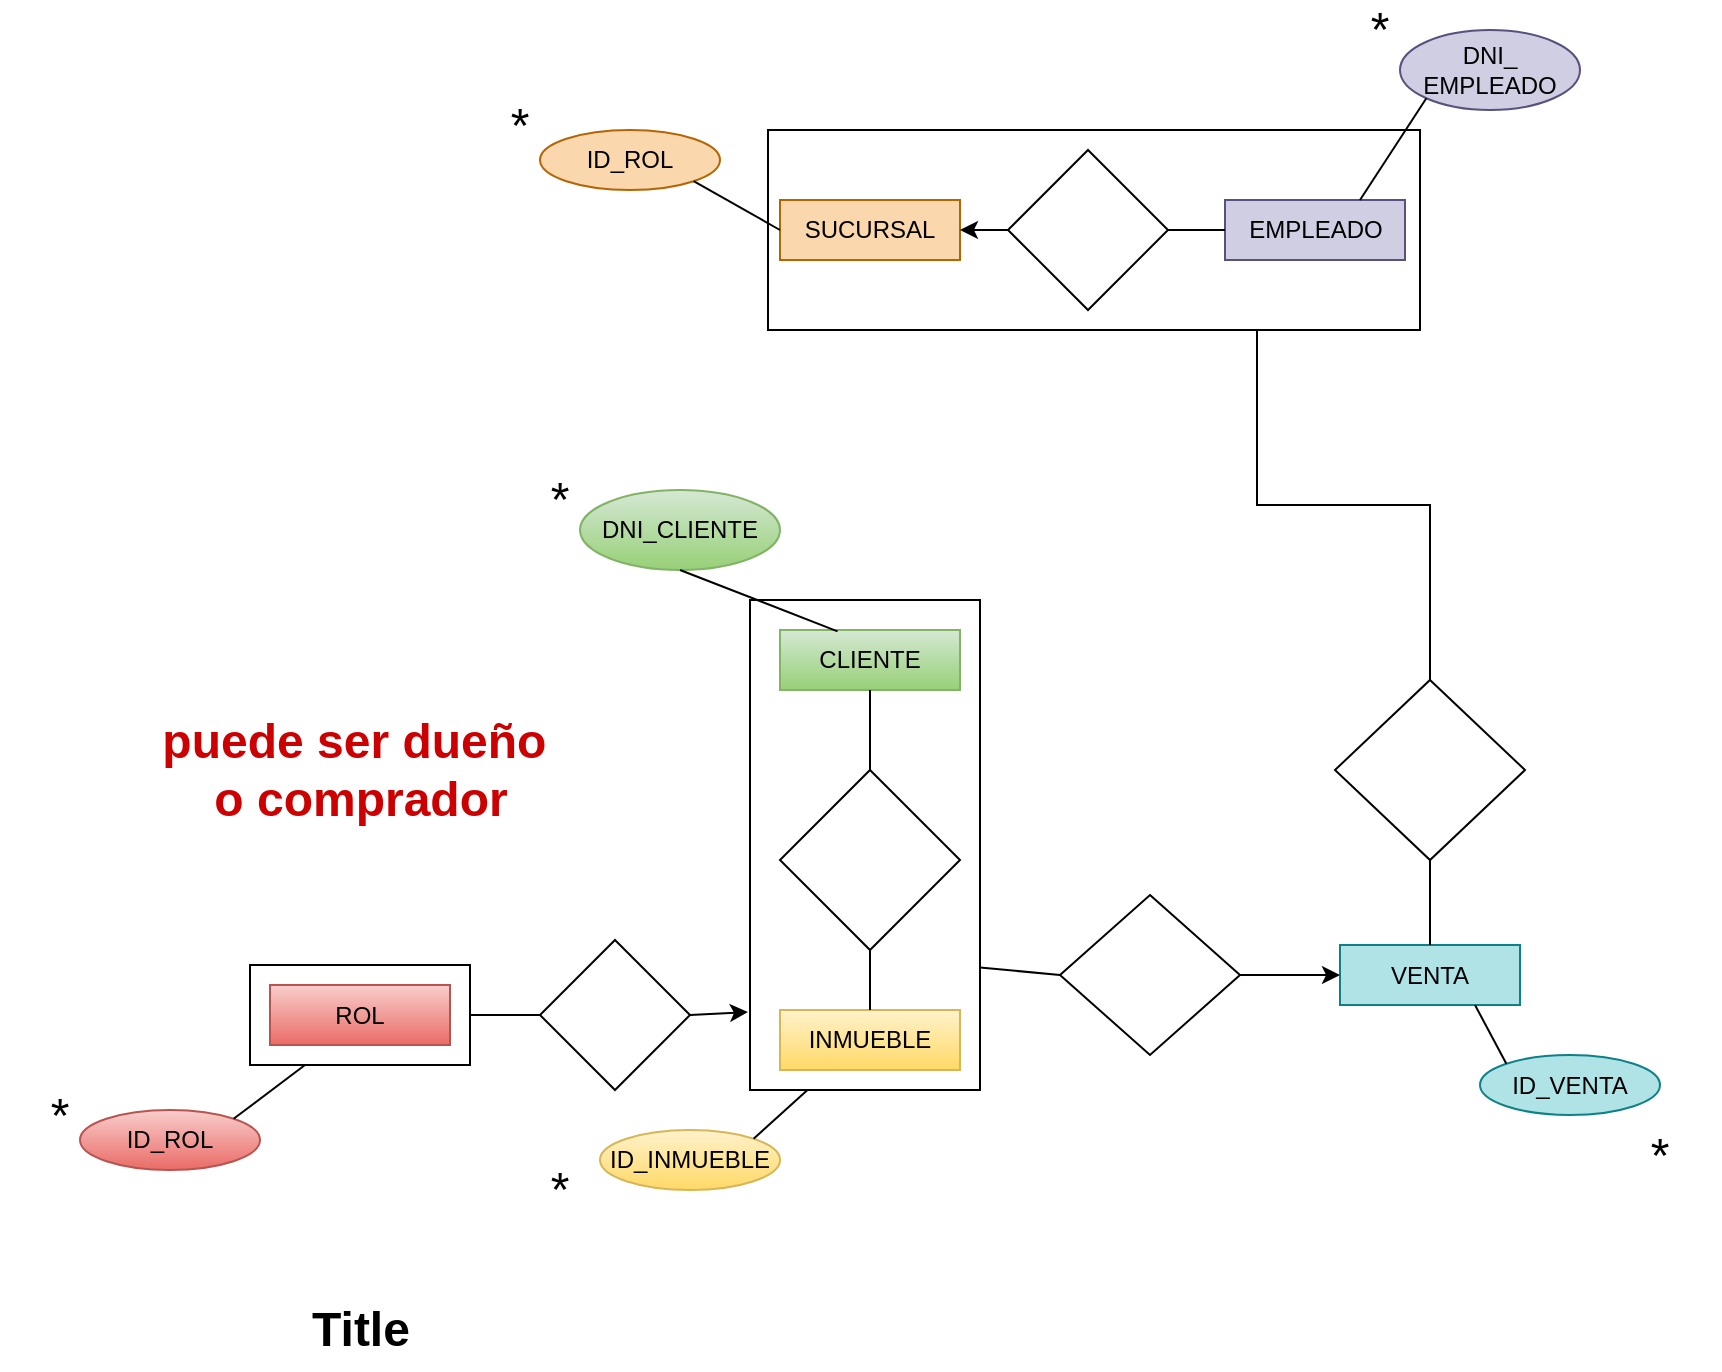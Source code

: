 <mxfile version="24.7.8">
  <diagram name="Página-1" id="NNj3vgyOJPFBUI3p8XEc">
    <mxGraphModel dx="2261" dy="2013" grid="1" gridSize="10" guides="1" tooltips="1" connect="1" arrows="1" fold="1" page="1" pageScale="1" pageWidth="827" pageHeight="1169" math="0" shadow="0">
      <root>
        <mxCell id="0" />
        <mxCell id="1" parent="0" />
        <mxCell id="MPRieVsxkrIZF0ktZkBW-8" value="" style="rounded=0;whiteSpace=wrap;html=1;direction=south;" vertex="1" parent="1">
          <mxGeometry x="35" y="367.5" width="110" height="50" as="geometry" />
        </mxCell>
        <mxCell id="HIk1WO-elueAQoqG-h1J-2" value="" style="rounded=0;whiteSpace=wrap;html=1;" parent="1" vertex="1">
          <mxGeometry x="294" y="-50" width="326" height="100" as="geometry" />
        </mxCell>
        <mxCell id="zj0xup-f8QQQgsx-p5lP-6" value="" style="rounded=0;whiteSpace=wrap;html=1;" parent="1" vertex="1">
          <mxGeometry x="285" y="185" width="115" height="245" as="geometry" />
        </mxCell>
        <mxCell id="zj0xup-f8QQQgsx-p5lP-1" value="&lt;font color=&quot;#000000&quot;&gt;CLIENTE&lt;/font&gt;" style="rounded=0;whiteSpace=wrap;html=1;fillColor=#d5e8d4;strokeColor=#82b366;gradientColor=#97d077;" parent="1" vertex="1">
          <mxGeometry x="300" y="200" width="90" height="30" as="geometry" />
        </mxCell>
        <mxCell id="zj0xup-f8QQQgsx-p5lP-2" value="&lt;font color=&quot;#000000&quot;&gt;INMUEBLE&lt;/font&gt;" style="rounded=0;whiteSpace=wrap;html=1;fillColor=#fff2cc;strokeColor=#d6b656;gradientColor=#ffd966;" parent="1" vertex="1">
          <mxGeometry x="300" y="390" width="90" height="30" as="geometry" />
        </mxCell>
        <mxCell id="zj0xup-f8QQQgsx-p5lP-3" value="" style="rhombus;whiteSpace=wrap;html=1;" parent="1" vertex="1">
          <mxGeometry x="300" y="270" width="90" height="90" as="geometry" />
        </mxCell>
        <mxCell id="zj0xup-f8QQQgsx-p5lP-4" value="" style="endArrow=none;html=1;rounded=0;entryX=0.5;entryY=1;entryDx=0;entryDy=0;exitX=0.5;exitY=0;exitDx=0;exitDy=0;" parent="1" source="zj0xup-f8QQQgsx-p5lP-2" target="zj0xup-f8QQQgsx-p5lP-3" edge="1">
          <mxGeometry width="50" height="50" relative="1" as="geometry">
            <mxPoint x="180" y="460" as="sourcePoint" />
            <mxPoint x="230" y="410" as="targetPoint" />
          </mxGeometry>
        </mxCell>
        <mxCell id="zj0xup-f8QQQgsx-p5lP-7" value="&lt;font color=&quot;#000000&quot;&gt;VENTA&lt;/font&gt;" style="rounded=0;whiteSpace=wrap;html=1;fillColor=#b0e3e6;strokeColor=#0e8088;" parent="1" vertex="1">
          <mxGeometry x="580" y="357.5" width="90" height="30" as="geometry" />
        </mxCell>
        <mxCell id="zj0xup-f8QQQgsx-p5lP-8" value="" style="rhombus;whiteSpace=wrap;html=1;" parent="1" vertex="1">
          <mxGeometry x="440" y="332.5" width="90" height="80" as="geometry" />
        </mxCell>
        <mxCell id="zj0xup-f8QQQgsx-p5lP-10" value="" style="endArrow=classic;html=1;rounded=0;entryX=0;entryY=0.5;entryDx=0;entryDy=0;" parent="1" source="zj0xup-f8QQQgsx-p5lP-8" target="zj0xup-f8QQQgsx-p5lP-7" edge="1">
          <mxGeometry width="50" height="50" relative="1" as="geometry">
            <mxPoint x="490" y="450" as="sourcePoint" />
            <mxPoint x="540" y="400" as="targetPoint" />
          </mxGeometry>
        </mxCell>
        <mxCell id="zj0xup-f8QQQgsx-p5lP-14" value="&lt;font color=&quot;#000000&quot;&gt;EMPLEADO&lt;/font&gt;" style="rounded=0;whiteSpace=wrap;html=1;fillColor=#d0cee2;strokeColor=#56517e;" parent="1" vertex="1">
          <mxGeometry x="522.5" y="-15" width="90" height="30" as="geometry" />
        </mxCell>
        <mxCell id="zj0xup-f8QQQgsx-p5lP-19" value="&lt;font color=&quot;#000000&quot;&gt;SUCURSAL&lt;/font&gt;" style="rounded=0;whiteSpace=wrap;html=1;fillColor=#fad7ac;strokeColor=#b46504;" parent="1" vertex="1">
          <mxGeometry x="300" y="-15" width="90" height="30" as="geometry" />
        </mxCell>
        <mxCell id="zj0xup-f8QQQgsx-p5lP-24" value="" style="rhombus;whiteSpace=wrap;html=1;" parent="1" vertex="1">
          <mxGeometry x="414" y="-40" width="80" height="80" as="geometry" />
        </mxCell>
        <mxCell id="zj0xup-f8QQQgsx-p5lP-26" value="" style="endArrow=none;html=1;rounded=0;entryX=0;entryY=0.5;entryDx=0;entryDy=0;exitX=1;exitY=0.5;exitDx=0;exitDy=0;" parent="1" source="zj0xup-f8QQQgsx-p5lP-24" target="zj0xup-f8QQQgsx-p5lP-14" edge="1">
          <mxGeometry width="50" height="50" relative="1" as="geometry">
            <mxPoint x="460" y="130" as="sourcePoint" />
            <mxPoint x="510" y="80" as="targetPoint" />
          </mxGeometry>
        </mxCell>
        <mxCell id="zj0xup-f8QQQgsx-p5lP-27" value="" style="endArrow=classic;html=1;rounded=0;entryX=1;entryY=0.5;entryDx=0;entryDy=0;exitX=0;exitY=0.5;exitDx=0;exitDy=0;" parent="1" source="zj0xup-f8QQQgsx-p5lP-24" target="zj0xup-f8QQQgsx-p5lP-19" edge="1">
          <mxGeometry width="50" height="50" relative="1" as="geometry">
            <mxPoint x="370" y="90" as="sourcePoint" />
            <mxPoint x="420" y="40" as="targetPoint" />
          </mxGeometry>
        </mxCell>
        <mxCell id="uog67UMfGlllpVVWLBfc-1" value="" style="rhombus;whiteSpace=wrap;html=1;" parent="1" vertex="1">
          <mxGeometry x="180" y="355" width="75" height="75" as="geometry" />
        </mxCell>
        <mxCell id="uog67UMfGlllpVVWLBfc-2" value="&lt;font color=&quot;#000000&quot;&gt;ROL&lt;/font&gt;" style="rounded=0;whiteSpace=wrap;html=1;fillColor=#f8cecc;strokeColor=#b85450;gradientColor=#ea6b66;" parent="1" vertex="1">
          <mxGeometry x="45" y="377.5" width="90" height="30" as="geometry" />
        </mxCell>
        <mxCell id="uog67UMfGlllpVVWLBfc-13" value="&lt;font color=&quot;#cc0000&quot;&gt;puede ser dueño&amp;nbsp;&lt;/font&gt;&lt;div&gt;&lt;font color=&quot;#cc0000&quot;&gt;o comprador&lt;/font&gt;&lt;/div&gt;" style="text;strokeColor=none;fillColor=none;html=1;fontSize=24;fontStyle=1;verticalAlign=middle;align=center;" parent="1" vertex="1">
          <mxGeometry x="-15" y="250" width="210" height="40" as="geometry" />
        </mxCell>
        <mxCell id="uog67UMfGlllpVVWLBfc-14" value="" style="rhombus;whiteSpace=wrap;html=1;" parent="1" vertex="1">
          <mxGeometry x="577.5" y="225" width="95" height="90" as="geometry" />
        </mxCell>
        <mxCell id="HIk1WO-elueAQoqG-h1J-1" value="" style="endArrow=none;html=1;rounded=0;entryX=0.5;entryY=1;entryDx=0;entryDy=0;exitX=0.5;exitY=0;exitDx=0;exitDy=0;" parent="1" source="zj0xup-f8QQQgsx-p5lP-7" target="uog67UMfGlllpVVWLBfc-14" edge="1">
          <mxGeometry width="50" height="50" relative="1" as="geometry">
            <mxPoint x="490" y="320" as="sourcePoint" />
            <mxPoint x="540" y="270" as="targetPoint" />
          </mxGeometry>
        </mxCell>
        <mxCell id="HIk1WO-elueAQoqG-h1J-3" value="" style="endArrow=none;html=1;rounded=0;entryX=0.75;entryY=1;entryDx=0;entryDy=0;exitX=0.5;exitY=0;exitDx=0;exitDy=0;edgeStyle=orthogonalEdgeStyle;" parent="1" source="uog67UMfGlllpVVWLBfc-14" target="HIk1WO-elueAQoqG-h1J-2" edge="1">
          <mxGeometry width="50" height="50" relative="1" as="geometry">
            <mxPoint x="520" y="160" as="sourcePoint" />
            <mxPoint x="570" y="110" as="targetPoint" />
          </mxGeometry>
        </mxCell>
        <mxCell id="_sDwnU4jXvjSTcjaool8-1" value="Title" style="text;strokeColor=none;fillColor=none;html=1;fontSize=24;fontStyle=1;verticalAlign=middle;align=center;" parent="1" vertex="1">
          <mxGeometry x="40" y="530" width="100" height="40" as="geometry" />
        </mxCell>
        <mxCell id="_sDwnU4jXvjSTcjaool8-2" value="&lt;font color=&quot;#000000&quot;&gt;DNI_CLIENTE&lt;/font&gt;" style="ellipse;whiteSpace=wrap;html=1;fillColor=#d5e8d4;strokeColor=#82b366;gradientColor=#97d077;" parent="1" vertex="1">
          <mxGeometry x="200" y="130" width="100" height="40" as="geometry" />
        </mxCell>
        <mxCell id="_sDwnU4jXvjSTcjaool8-3" value="&lt;font style=&quot;font-size: 24px;&quot;&gt;*&lt;/font&gt;" style="text;html=1;align=center;verticalAlign=middle;whiteSpace=wrap;rounded=0;" parent="1" vertex="1">
          <mxGeometry x="160" y="120" width="60" height="30" as="geometry" />
        </mxCell>
        <mxCell id="_sDwnU4jXvjSTcjaool8-4" value="" style="endArrow=none;html=1;rounded=0;entryX=0.5;entryY=1;entryDx=0;entryDy=0;exitX=0.32;exitY=0.022;exitDx=0;exitDy=0;exitPerimeter=0;" parent="1" source="zj0xup-f8QQQgsx-p5lP-1" target="_sDwnU4jXvjSTcjaool8-2" edge="1">
          <mxGeometry width="50" height="50" relative="1" as="geometry">
            <mxPoint x="180" y="250" as="sourcePoint" />
            <mxPoint x="230" y="200" as="targetPoint" />
          </mxGeometry>
        </mxCell>
        <mxCell id="_sDwnU4jXvjSTcjaool8-5" value="&lt;font color=&quot;#000000&quot;&gt;ID_INMUEBLE&lt;/font&gt;" style="ellipse;whiteSpace=wrap;html=1;fillColor=#fff2cc;strokeColor=#d6b656;gradientColor=#ffd966;" parent="1" vertex="1">
          <mxGeometry x="210" y="450" width="90" height="30" as="geometry" />
        </mxCell>
        <mxCell id="_sDwnU4jXvjSTcjaool8-6" value="&lt;font style=&quot;font-size: 24px;&quot;&gt;*&lt;/font&gt;" style="text;html=1;align=center;verticalAlign=middle;whiteSpace=wrap;rounded=0;" parent="1" vertex="1">
          <mxGeometry x="160" y="470" width="60" height="20" as="geometry" />
        </mxCell>
        <mxCell id="_sDwnU4jXvjSTcjaool8-7" value="" style="endArrow=none;html=1;rounded=0;exitX=1;exitY=0;exitDx=0;exitDy=0;entryX=0.25;entryY=1;entryDx=0;entryDy=0;" parent="1" source="_sDwnU4jXvjSTcjaool8-5" target="zj0xup-f8QQQgsx-p5lP-6" edge="1">
          <mxGeometry width="50" height="50" relative="1" as="geometry">
            <mxPoint x="360" y="540" as="sourcePoint" />
            <mxPoint x="410" y="490" as="targetPoint" />
          </mxGeometry>
        </mxCell>
        <mxCell id="_sDwnU4jXvjSTcjaool8-8" value="&lt;font color=&quot;#000000&quot;&gt;ID_ROL&lt;/font&gt;" style="ellipse;whiteSpace=wrap;html=1;fillColor=#f8cecc;strokeColor=#b85450;gradientColor=#ea6b66;" parent="1" vertex="1">
          <mxGeometry x="-50" y="440" width="90" height="30" as="geometry" />
        </mxCell>
        <mxCell id="_sDwnU4jXvjSTcjaool8-9" value="&lt;font style=&quot;font-size: 24px;&quot;&gt;*&lt;/font&gt;" style="text;html=1;align=center;verticalAlign=middle;whiteSpace=wrap;rounded=0;" parent="1" vertex="1">
          <mxGeometry x="-90" y="432.5" width="60" height="20" as="geometry" />
        </mxCell>
        <mxCell id="_sDwnU4jXvjSTcjaool8-10" value="" style="endArrow=none;html=1;rounded=0;entryX=1;entryY=0.75;entryDx=0;entryDy=0;exitX=1;exitY=0;exitDx=0;exitDy=0;" parent="1" source="_sDwnU4jXvjSTcjaool8-8" target="MPRieVsxkrIZF0ktZkBW-8" edge="1">
          <mxGeometry width="50" height="50" relative="1" as="geometry">
            <mxPoint x="-160" y="500" as="sourcePoint" />
            <mxPoint x="-110" y="450" as="targetPoint" />
          </mxGeometry>
        </mxCell>
        <mxCell id="_sDwnU4jXvjSTcjaool8-11" value="&lt;font color=&quot;#000000&quot;&gt;ID_VENTA&lt;/font&gt;" style="ellipse;whiteSpace=wrap;html=1;fillColor=#b0e3e6;strokeColor=#0e8088;" parent="1" vertex="1">
          <mxGeometry x="650" y="412.5" width="90" height="30" as="geometry" />
        </mxCell>
        <mxCell id="_sDwnU4jXvjSTcjaool8-12" value="&lt;font style=&quot;font-size: 24px;&quot;&gt;*&lt;/font&gt;" style="text;html=1;align=center;verticalAlign=middle;whiteSpace=wrap;rounded=0;" parent="1" vertex="1">
          <mxGeometry x="710" y="452.5" width="60" height="20" as="geometry" />
        </mxCell>
        <mxCell id="_sDwnU4jXvjSTcjaool8-13" value="" style="endArrow=none;html=1;rounded=0;entryX=0.75;entryY=1;entryDx=0;entryDy=0;exitX=0;exitY=0;exitDx=0;exitDy=0;" parent="1" source="_sDwnU4jXvjSTcjaool8-11" target="zj0xup-f8QQQgsx-p5lP-7" edge="1">
          <mxGeometry width="50" height="50" relative="1" as="geometry">
            <mxPoint x="540" y="520" as="sourcePoint" />
            <mxPoint x="590" y="470" as="targetPoint" />
          </mxGeometry>
        </mxCell>
        <mxCell id="_sDwnU4jXvjSTcjaool8-14" value="&lt;font color=&quot;#000000&quot;&gt;DNI_&lt;/font&gt;&lt;div&gt;&lt;font color=&quot;#000000&quot;&gt;EMPLEADO&lt;/font&gt;&lt;/div&gt;" style="ellipse;whiteSpace=wrap;html=1;fillColor=#d0cee2;strokeColor=#56517e;" parent="1" vertex="1">
          <mxGeometry x="610" y="-100" width="90" height="40" as="geometry" />
        </mxCell>
        <mxCell id="_sDwnU4jXvjSTcjaool8-15" value="" style="endArrow=none;html=1;rounded=0;entryX=0;entryY=1;entryDx=0;entryDy=0;exitX=0.75;exitY=0;exitDx=0;exitDy=0;" parent="1" source="zj0xup-f8QQQgsx-p5lP-14" target="_sDwnU4jXvjSTcjaool8-14" edge="1">
          <mxGeometry width="50" height="50" relative="1" as="geometry">
            <mxPoint x="516.5" y="-50" as="sourcePoint" />
            <mxPoint x="566.5" y="-100" as="targetPoint" />
          </mxGeometry>
        </mxCell>
        <mxCell id="_sDwnU4jXvjSTcjaool8-16" value="&lt;font style=&quot;font-size: 24px;&quot;&gt;*&lt;/font&gt;" style="text;html=1;align=center;verticalAlign=middle;whiteSpace=wrap;rounded=0;" parent="1" vertex="1">
          <mxGeometry x="570" y="-110" width="60" height="20" as="geometry" />
        </mxCell>
        <mxCell id="_sDwnU4jXvjSTcjaool8-17" value="&lt;font color=&quot;#000000&quot;&gt;ID_ROL&lt;/font&gt;" style="ellipse;whiteSpace=wrap;html=1;fillColor=#fad7ac;strokeColor=#b46504;" parent="1" vertex="1">
          <mxGeometry x="180" y="-50" width="90" height="30" as="geometry" />
        </mxCell>
        <mxCell id="_sDwnU4jXvjSTcjaool8-18" value="&lt;font style=&quot;font-size: 24px;&quot;&gt;*&lt;/font&gt;" style="text;html=1;align=center;verticalAlign=middle;whiteSpace=wrap;rounded=0;" parent="1" vertex="1">
          <mxGeometry x="160" y="-70" width="20" height="35" as="geometry" />
        </mxCell>
        <mxCell id="_sDwnU4jXvjSTcjaool8-19" value="" style="endArrow=none;html=1;rounded=0;exitX=0;exitY=0.5;exitDx=0;exitDy=0;entryX=1;entryY=1;entryDx=0;entryDy=0;" parent="1" source="zj0xup-f8QQQgsx-p5lP-19" target="_sDwnU4jXvjSTcjaool8-17" edge="1">
          <mxGeometry width="50" height="50" relative="1" as="geometry">
            <mxPoint x="80" y="90" as="sourcePoint" />
            <mxPoint x="130" y="40" as="targetPoint" />
          </mxGeometry>
        </mxCell>
        <mxCell id="MPRieVsxkrIZF0ktZkBW-3" value="" style="endArrow=none;html=1;rounded=0;entryX=0.5;entryY=0;entryDx=0;entryDy=0;exitX=0.5;exitY=1;exitDx=0;exitDy=0;" edge="1" parent="1" source="zj0xup-f8QQQgsx-p5lP-1" target="zj0xup-f8QQQgsx-p5lP-3">
          <mxGeometry width="50" height="50" relative="1" as="geometry">
            <mxPoint x="290" y="290" as="sourcePoint" />
            <mxPoint x="340" y="240" as="targetPoint" />
          </mxGeometry>
        </mxCell>
        <mxCell id="MPRieVsxkrIZF0ktZkBW-5" value="" style="endArrow=none;html=1;rounded=0;entryX=0;entryY=0.5;entryDx=0;entryDy=0;exitX=1;exitY=0.75;exitDx=0;exitDy=0;" edge="1" parent="1" source="zj0xup-f8QQQgsx-p5lP-6" target="zj0xup-f8QQQgsx-p5lP-8">
          <mxGeometry width="50" height="50" relative="1" as="geometry">
            <mxPoint x="430" y="610" as="sourcePoint" />
            <mxPoint x="480" y="560" as="targetPoint" />
          </mxGeometry>
        </mxCell>
        <mxCell id="MPRieVsxkrIZF0ktZkBW-6" value="" style="endArrow=classic;html=1;rounded=0;entryX=-0.009;entryY=0.841;entryDx=0;entryDy=0;entryPerimeter=0;exitX=1;exitY=0.5;exitDx=0;exitDy=0;" edge="1" parent="1" source="uog67UMfGlllpVVWLBfc-1" target="zj0xup-f8QQQgsx-p5lP-6">
          <mxGeometry width="50" height="50" relative="1" as="geometry">
            <mxPoint x="110" y="500" as="sourcePoint" />
            <mxPoint x="280" y="410" as="targetPoint" />
          </mxGeometry>
        </mxCell>
        <mxCell id="MPRieVsxkrIZF0ktZkBW-7" value="" style="endArrow=none;html=1;rounded=0;entryX=0;entryY=0.5;entryDx=0;entryDy=0;exitX=0.5;exitY=0;exitDx=0;exitDy=0;" edge="1" parent="1" source="MPRieVsxkrIZF0ktZkBW-8" target="uog67UMfGlllpVVWLBfc-1">
          <mxGeometry width="50" height="50" relative="1" as="geometry">
            <mxPoint x="150" y="398" as="sourcePoint" />
            <mxPoint x="120" y="440" as="targetPoint" />
          </mxGeometry>
        </mxCell>
      </root>
    </mxGraphModel>
  </diagram>
</mxfile>
